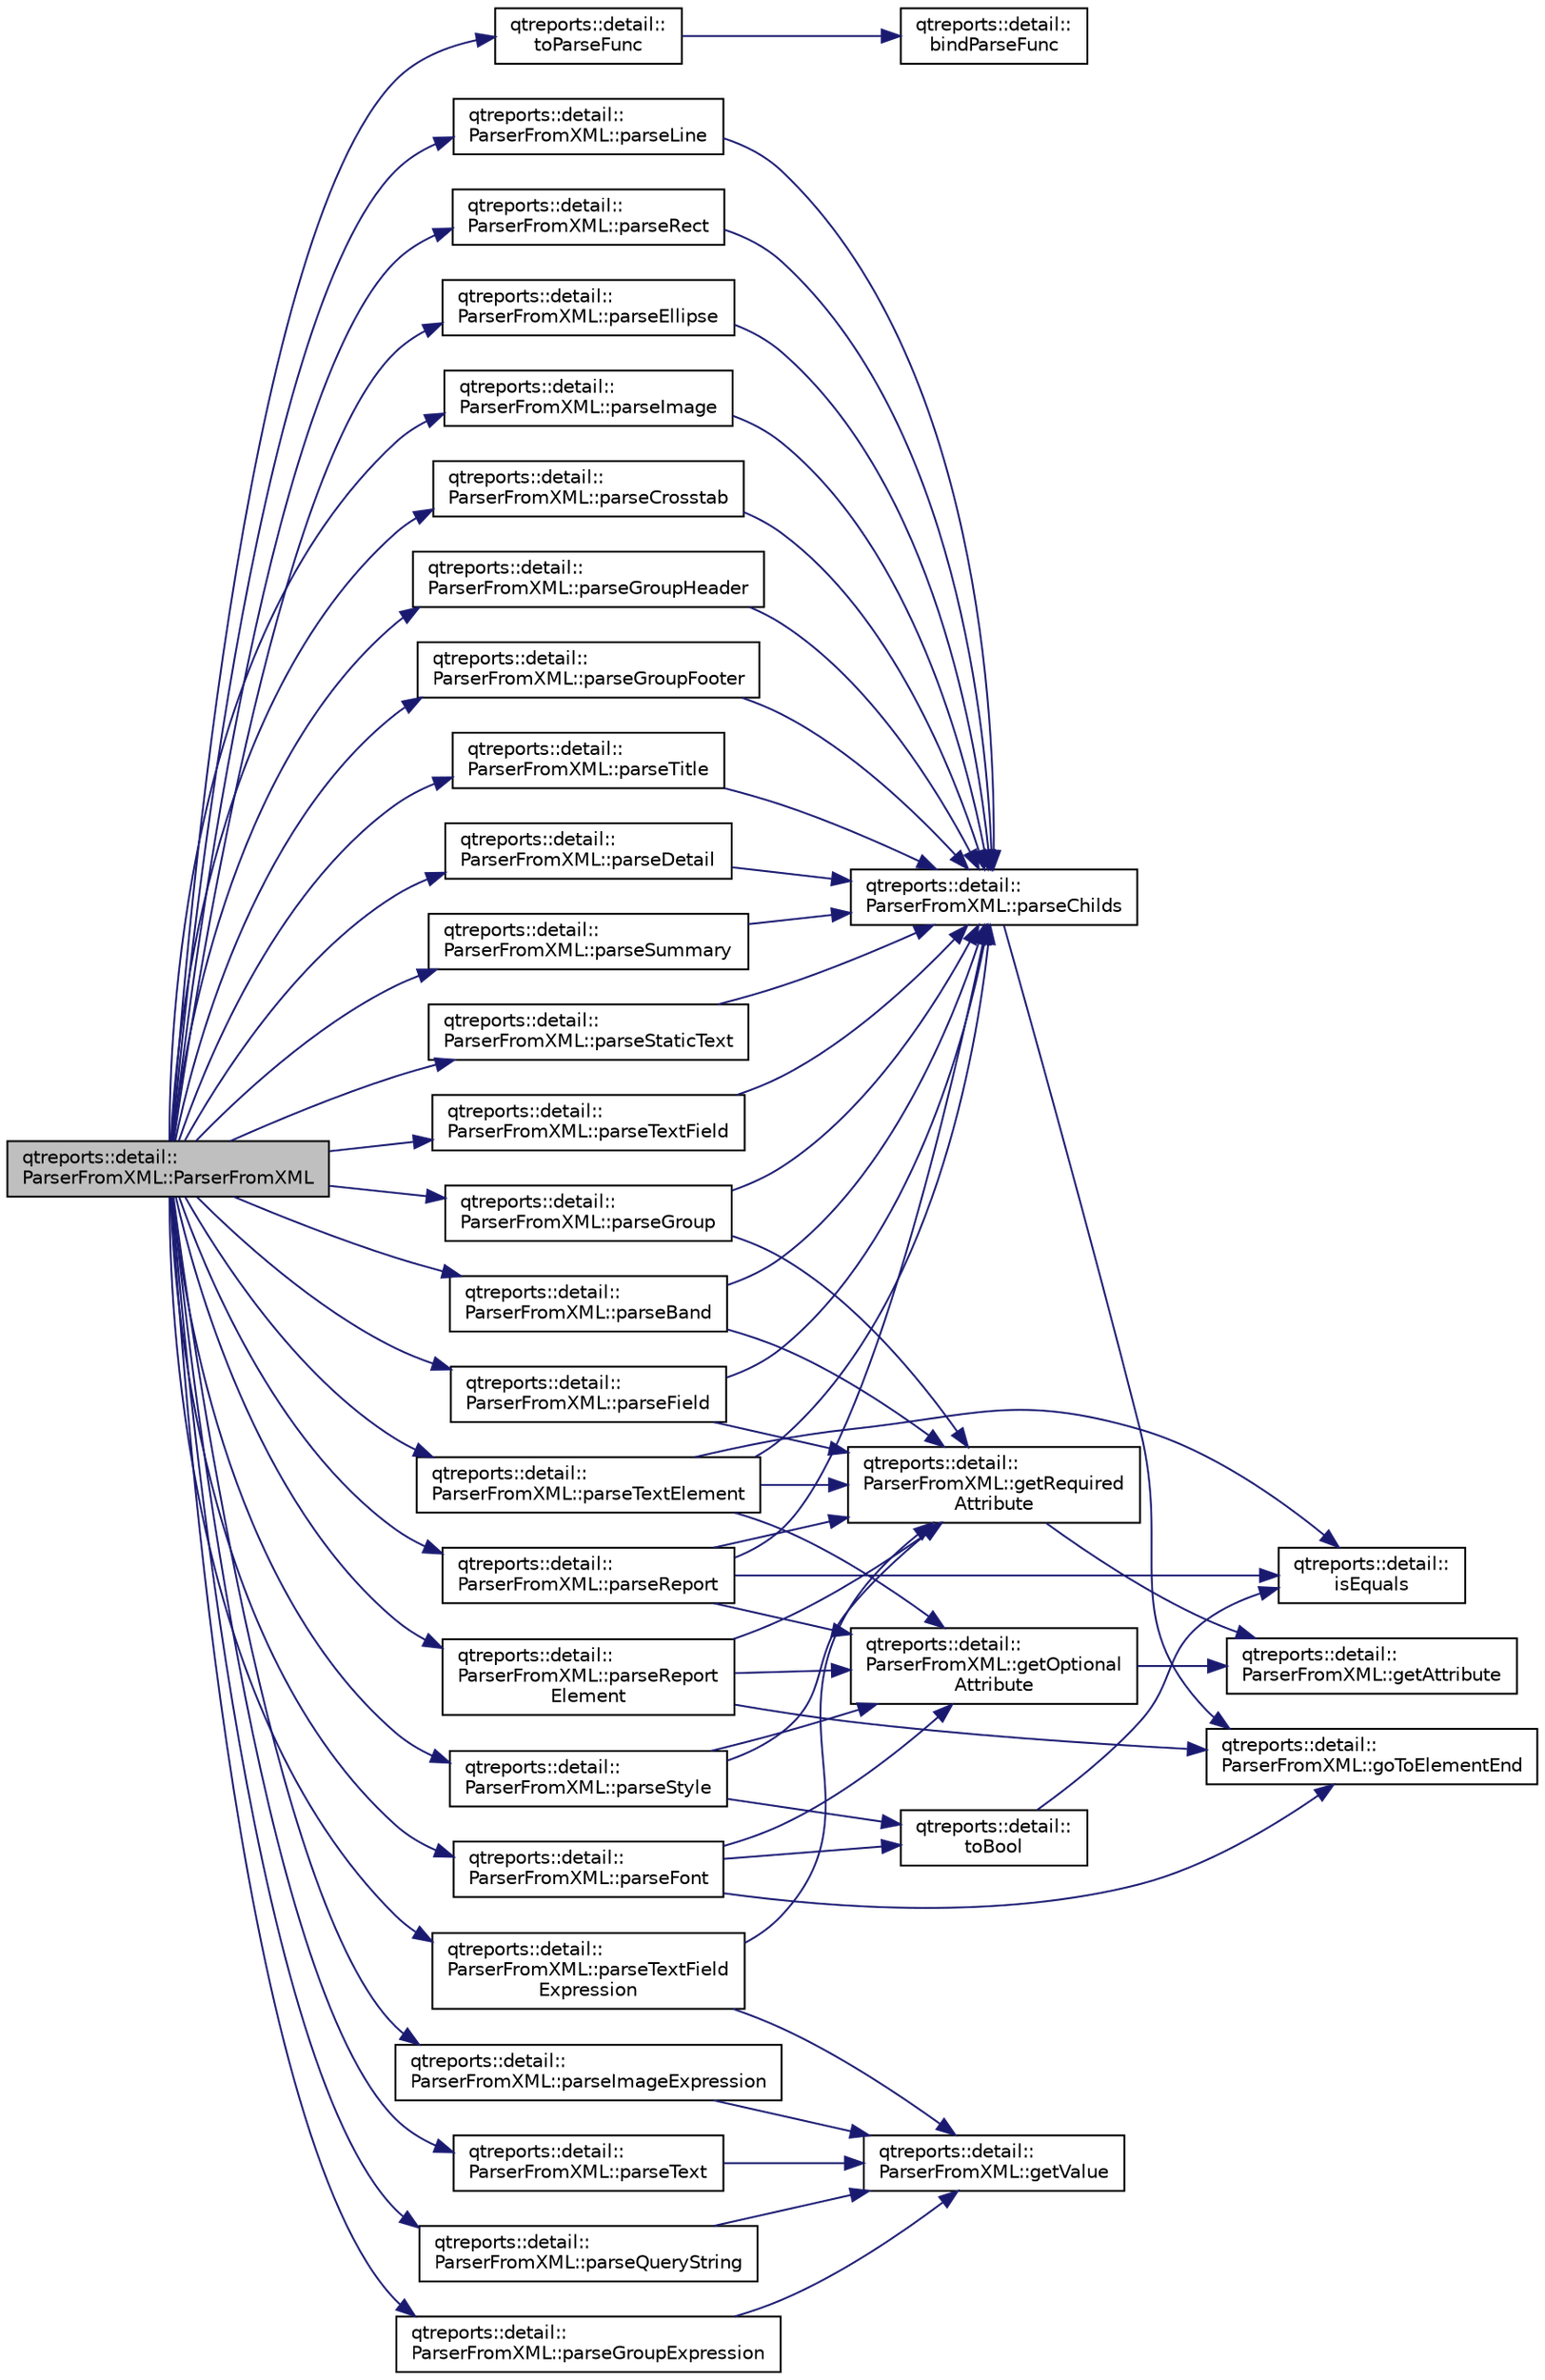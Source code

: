 digraph "qtreports::detail::ParserFromXML::ParserFromXML"
{
 // INTERACTIVE_SVG=YES
  bgcolor="transparent";
  edge [fontname="Helvetica",fontsize="10",labelfontname="Helvetica",labelfontsize="10"];
  node [fontname="Helvetica",fontsize="10",shape=record];
  rankdir="LR";
  Node1 [label="qtreports::detail::\lParserFromXML::ParserFromXML",height=0.2,width=0.4,color="black", fillcolor="grey75", style="filled", fontcolor="black"];
  Node1 -> Node2 [color="midnightblue",fontsize="10",style="solid",fontname="Helvetica"];
  Node2 [label="qtreports::detail::\ltoParseFunc",height=0.2,width=0.4,color="black",URL="$namespaceqtreports_1_1detail.html#a7e95fb3972b92694c2f40f3f9e29a3fc"];
  Node2 -> Node3 [color="midnightblue",fontsize="10",style="solid",fontname="Helvetica"];
  Node3 [label="qtreports::detail::\lbindParseFunc",height=0.2,width=0.4,color="black",URL="$namespaceqtreports_1_1detail.html#af9d1cf052a8d77b7e8147f729d9bd0a6"];
  Node1 -> Node4 [color="midnightblue",fontsize="10",style="solid",fontname="Helvetica"];
  Node4 [label="qtreports::detail::\lParserFromXML::parseReport",height=0.2,width=0.4,color="black",URL="$classqtreports_1_1detail_1_1_parser_from_x_m_l.html#a8247dc85ae5cae03ab3f175982a0857e",tooltip="Парсит тэг report. "];
  Node4 -> Node5 [color="midnightblue",fontsize="10",style="solid",fontname="Helvetica"];
  Node5 [label="qtreports::detail::\lParserFromXML::getRequired\lAttribute",height=0.2,width=0.4,color="black",URL="$classqtreports_1_1detail_1_1_parser_from_x_m_l.html#ab1cbf7385fa2d56c5e8526bf97cda9b1",tooltip="Вызывает функцию getAttribute с переданными параметрами и с параметром option - \"обязательный аттрибу..."];
  Node5 -> Node6 [color="midnightblue",fontsize="10",style="solid",fontname="Helvetica"];
  Node6 [label="qtreports::detail::\lParserFromXML::getAttribute",height=0.2,width=0.4,color="black",URL="$classqtreports_1_1detail_1_1_parser_from_x_m_l.html#ad0cab06b62d590495eaa6a16465ed2b4",tooltip="Записывает в data значение аттрибута с именем name текущего тэга "];
  Node4 -> Node7 [color="midnightblue",fontsize="10",style="solid",fontname="Helvetica"];
  Node7 [label="qtreports::detail::\lParserFromXML::getOptional\lAttribute",height=0.2,width=0.4,color="black",URL="$classqtreports_1_1detail_1_1_parser_from_x_m_l.html#a478329a44761310039078ee6871a355d",tooltip="Вызывает функцию getAttribute с переданными параметрами и с параметром option - \"опциональный аттрибу..."];
  Node7 -> Node6 [color="midnightblue",fontsize="10",style="solid",fontname="Helvetica"];
  Node4 -> Node8 [color="midnightblue",fontsize="10",style="solid",fontname="Helvetica"];
  Node8 [label="qtreports::detail::\lParserFromXML::parseChilds",height=0.2,width=0.4,color="black",URL="$classqtreports_1_1detail_1_1_parser_from_x_m_l.html#a905c36f37ab8c2833ab85e4d8c22716f",tooltip="Парсит дочерние тэги объекта object. "];
  Node8 -> Node9 [color="midnightblue",fontsize="10",style="solid",fontname="Helvetica"];
  Node9 [label="qtreports::detail::\lParserFromXML::goToElementEnd",height=0.2,width=0.4,color="black",URL="$classqtreports_1_1detail_1_1_parser_from_x_m_l.html#ace9dca09d283384d721c2a985991c9bf",tooltip="Устанавлиает курсор reader(а) к к началу следующего тэга или к концу документа "];
  Node4 -> Node10 [color="midnightblue",fontsize="10",style="solid",fontname="Helvetica"];
  Node10 [label="qtreports::detail::\lisEquals",height=0.2,width=0.4,color="black",URL="$namespaceqtreports_1_1detail.html#a3ce46912811f49a63ad2d9b6a5d310d3"];
  Node1 -> Node11 [color="midnightblue",fontsize="10",style="solid",fontname="Helvetica"];
  Node11 [label="qtreports::detail::\lParserFromXML::parseStyle",height=0.2,width=0.4,color="black",URL="$classqtreports_1_1detail_1_1_parser_from_x_m_l.html#a5a366e39f908935a618b137e7e27496c",tooltip="Парсит тэг style. "];
  Node11 -> Node5 [color="midnightblue",fontsize="10",style="solid",fontname="Helvetica"];
  Node11 -> Node7 [color="midnightblue",fontsize="10",style="solid",fontname="Helvetica"];
  Node11 -> Node12 [color="midnightblue",fontsize="10",style="solid",fontname="Helvetica"];
  Node12 [label="qtreports::detail::\ltoBool",height=0.2,width=0.4,color="black",URL="$namespaceqtreports_1_1detail.html#af0dcf7d492b98dd5908ab3b40edeef55"];
  Node12 -> Node10 [color="midnightblue",fontsize="10",style="solid",fontname="Helvetica"];
  Node1 -> Node13 [color="midnightblue",fontsize="10",style="solid",fontname="Helvetica"];
  Node13 [label="qtreports::detail::\lParserFromXML::parseQueryString",height=0.2,width=0.4,color="black",URL="$classqtreports_1_1detail_1_1_parser_from_x_m_l.html#a027c1caea8508dc831486969bc47734c",tooltip="Парсит запросы "];
  Node13 -> Node14 [color="midnightblue",fontsize="10",style="solid",fontname="Helvetica"];
  Node14 [label="qtreports::detail::\lParserFromXML::getValue",height=0.2,width=0.4,color="black",URL="$classqtreports_1_1detail_1_1_parser_from_x_m_l.html#a79b3db940ae07e1f3128371d529ca38b",tooltip="Считывает xml элемент в data. "];
  Node1 -> Node15 [color="midnightblue",fontsize="10",style="solid",fontname="Helvetica"];
  Node15 [label="qtreports::detail::\lParserFromXML::parseField",height=0.2,width=0.4,color="black",URL="$classqtreports_1_1detail_1_1_parser_from_x_m_l.html#a20a5b5081956769e0d219779407ba76c",tooltip="Парсит тэг Field. "];
  Node15 -> Node5 [color="midnightblue",fontsize="10",style="solid",fontname="Helvetica"];
  Node15 -> Node8 [color="midnightblue",fontsize="10",style="solid",fontname="Helvetica"];
  Node1 -> Node16 [color="midnightblue",fontsize="10",style="solid",fontname="Helvetica"];
  Node16 [label="qtreports::detail::\lParserFromXML::parseGroup",height=0.2,width=0.4,color="black",URL="$classqtreports_1_1detail_1_1_parser_from_x_m_l.html#a477a961860b1de77b5a0da28e361987a",tooltip="Парсит тэг group. "];
  Node16 -> Node5 [color="midnightblue",fontsize="10",style="solid",fontname="Helvetica"];
  Node16 -> Node8 [color="midnightblue",fontsize="10",style="solid",fontname="Helvetica"];
  Node1 -> Node17 [color="midnightblue",fontsize="10",style="solid",fontname="Helvetica"];
  Node17 [label="qtreports::detail::\lParserFromXML::parseGroupExpression",height=0.2,width=0.4,color="black",URL="$classqtreports_1_1detail_1_1_parser_from_x_m_l.html#a5227072dac0a691b04214b47f55f96ad",tooltip="Парсит тэг groupExpression. "];
  Node17 -> Node14 [color="midnightblue",fontsize="10",style="solid",fontname="Helvetica"];
  Node1 -> Node18 [color="midnightblue",fontsize="10",style="solid",fontname="Helvetica"];
  Node18 [label="qtreports::detail::\lParserFromXML::parseGroupHeader",height=0.2,width=0.4,color="black",URL="$classqtreports_1_1detail_1_1_parser_from_x_m_l.html#a5a92ffb4f04daa047da0ddfe3d583262",tooltip="Парсит тэг groupHeader. "];
  Node18 -> Node8 [color="midnightblue",fontsize="10",style="solid",fontname="Helvetica"];
  Node1 -> Node19 [color="midnightblue",fontsize="10",style="solid",fontname="Helvetica"];
  Node19 [label="qtreports::detail::\lParserFromXML::parseGroupFooter",height=0.2,width=0.4,color="black",URL="$classqtreports_1_1detail_1_1_parser_from_x_m_l.html#acfd1224b98c50412fd1b1897da5a362a",tooltip="Парсит тэг groupFooter. "];
  Node19 -> Node8 [color="midnightblue",fontsize="10",style="solid",fontname="Helvetica"];
  Node1 -> Node20 [color="midnightblue",fontsize="10",style="solid",fontname="Helvetica"];
  Node20 [label="qtreports::detail::\lParserFromXML::parseTitle",height=0.2,width=0.4,color="black",URL="$classqtreports_1_1detail_1_1_parser_from_x_m_l.html#a88dc32b7c6b8727e6a7fed5e222a7aab",tooltip="Парсит тэг Title. "];
  Node20 -> Node8 [color="midnightblue",fontsize="10",style="solid",fontname="Helvetica"];
  Node1 -> Node21 [color="midnightblue",fontsize="10",style="solid",fontname="Helvetica"];
  Node21 [label="qtreports::detail::\lParserFromXML::parseDetail",height=0.2,width=0.4,color="black",URL="$classqtreports_1_1detail_1_1_parser_from_x_m_l.html#a79d177b44a8d13065f226fd7940bdde0",tooltip="Парсит тэг Detail. "];
  Node21 -> Node8 [color="midnightblue",fontsize="10",style="solid",fontname="Helvetica"];
  Node1 -> Node22 [color="midnightblue",fontsize="10",style="solid",fontname="Helvetica"];
  Node22 [label="qtreports::detail::\lParserFromXML::parseSummary",height=0.2,width=0.4,color="black",URL="$classqtreports_1_1detail_1_1_parser_from_x_m_l.html#a1d2dfaa79bc7e339443ac12d56b3ba11",tooltip="Парсит тэг Summary. "];
  Node22 -> Node8 [color="midnightblue",fontsize="10",style="solid",fontname="Helvetica"];
  Node1 -> Node23 [color="midnightblue",fontsize="10",style="solid",fontname="Helvetica"];
  Node23 [label="qtreports::detail::\lParserFromXML::parseBand",height=0.2,width=0.4,color="black",URL="$classqtreports_1_1detail_1_1_parser_from_x_m_l.html#af04b8018f1bb3d60ecb6525f31d29885",tooltip="Парсит тэг Band. "];
  Node23 -> Node5 [color="midnightblue",fontsize="10",style="solid",fontname="Helvetica"];
  Node23 -> Node8 [color="midnightblue",fontsize="10",style="solid",fontname="Helvetica"];
  Node1 -> Node24 [color="midnightblue",fontsize="10",style="solid",fontname="Helvetica"];
  Node24 [label="qtreports::detail::\lParserFromXML::parseStaticText",height=0.2,width=0.4,color="black",URL="$classqtreports_1_1detail_1_1_parser_from_x_m_l.html#a53c4121976bc3f27125f8f698d4d8304",tooltip="Парсит тэг StaticText. "];
  Node24 -> Node8 [color="midnightblue",fontsize="10",style="solid",fontname="Helvetica"];
  Node1 -> Node25 [color="midnightblue",fontsize="10",style="solid",fontname="Helvetica"];
  Node25 [label="qtreports::detail::\lParserFromXML::parseTextField",height=0.2,width=0.4,color="black",URL="$classqtreports_1_1detail_1_1_parser_from_x_m_l.html#a6249b073f54ee7fbb194e467349b9f4f",tooltip="Парсит тэг TextField. "];
  Node25 -> Node8 [color="midnightblue",fontsize="10",style="solid",fontname="Helvetica"];
  Node1 -> Node26 [color="midnightblue",fontsize="10",style="solid",fontname="Helvetica"];
  Node26 [label="qtreports::detail::\lParserFromXML::parseLine",height=0.2,width=0.4,color="black",URL="$classqtreports_1_1detail_1_1_parser_from_x_m_l.html#a14d5b8d1921d17d067c10554864120a2",tooltip="Парсит тэг Line. "];
  Node26 -> Node8 [color="midnightblue",fontsize="10",style="solid",fontname="Helvetica"];
  Node1 -> Node27 [color="midnightblue",fontsize="10",style="solid",fontname="Helvetica"];
  Node27 [label="qtreports::detail::\lParserFromXML::parseRect",height=0.2,width=0.4,color="black",URL="$classqtreports_1_1detail_1_1_parser_from_x_m_l.html#a8b364c4886eb32dc960079052e5158ec",tooltip="Парсит тэг Rect. "];
  Node27 -> Node8 [color="midnightblue",fontsize="10",style="solid",fontname="Helvetica"];
  Node1 -> Node28 [color="midnightblue",fontsize="10",style="solid",fontname="Helvetica"];
  Node28 [label="qtreports::detail::\lParserFromXML::parseEllipse",height=0.2,width=0.4,color="black",URL="$classqtreports_1_1detail_1_1_parser_from_x_m_l.html#a7dc4d03466c276ea931ad46b295d5ee7",tooltip="Парсит тэг Ellipse. "];
  Node28 -> Node8 [color="midnightblue",fontsize="10",style="solid",fontname="Helvetica"];
  Node1 -> Node29 [color="midnightblue",fontsize="10",style="solid",fontname="Helvetica"];
  Node29 [label="qtreports::detail::\lParserFromXML::parseImage",height=0.2,width=0.4,color="black",URL="$classqtreports_1_1detail_1_1_parser_from_x_m_l.html#a877a6f05ca0b9dda625083f9860202cc",tooltip="Парсит тэг Image. "];
  Node29 -> Node8 [color="midnightblue",fontsize="10",style="solid",fontname="Helvetica"];
  Node1 -> Node30 [color="midnightblue",fontsize="10",style="solid",fontname="Helvetica"];
  Node30 [label="qtreports::detail::\lParserFromXML::parseImageExpression",height=0.2,width=0.4,color="black",URL="$classqtreports_1_1detail_1_1_parser_from_x_m_l.html#a5bb40e2d4ed991c7d61f2c16d8aeaf26",tooltip="Парсит текст (imageExpression) для image. "];
  Node30 -> Node14 [color="midnightblue",fontsize="10",style="solid",fontname="Helvetica"];
  Node1 -> Node31 [color="midnightblue",fontsize="10",style="solid",fontname="Helvetica"];
  Node31 [label="qtreports::detail::\lParserFromXML::parseReport\lElement",height=0.2,width=0.4,color="black",URL="$classqtreports_1_1detail_1_1_parser_from_x_m_l.html#aee6cb5359125988f68abfcd2f6fe4514",tooltip="Парсит тэг ReportElement - общие данные о элементе отчета (положение, размеры и пр.) "];
  Node31 -> Node5 [color="midnightblue",fontsize="10",style="solid",fontname="Helvetica"];
  Node31 -> Node7 [color="midnightblue",fontsize="10",style="solid",fontname="Helvetica"];
  Node31 -> Node9 [color="midnightblue",fontsize="10",style="solid",fontname="Helvetica"];
  Node1 -> Node32 [color="midnightblue",fontsize="10",style="solid",fontname="Helvetica"];
  Node32 [label="qtreports::detail::\lParserFromXML::parseTextElement",height=0.2,width=0.4,color="black",URL="$classqtreports_1_1detail_1_1_parser_from_x_m_l.html#a3693d70428f413c6adb999bf0ad69abe",tooltip="Парсит тэг TextElement - общие данные о текстовом элементе (выравнивание текста и пр..."];
  Node32 -> Node5 [color="midnightblue",fontsize="10",style="solid",fontname="Helvetica"];
  Node32 -> Node7 [color="midnightblue",fontsize="10",style="solid",fontname="Helvetica"];
  Node32 -> Node8 [color="midnightblue",fontsize="10",style="solid",fontname="Helvetica"];
  Node32 -> Node10 [color="midnightblue",fontsize="10",style="solid",fontname="Helvetica"];
  Node1 -> Node33 [color="midnightblue",fontsize="10",style="solid",fontname="Helvetica"];
  Node33 [label="qtreports::detail::\lParserFromXML::parseFont",height=0.2,width=0.4,color="black",URL="$classqtreports_1_1detail_1_1_parser_from_x_m_l.html#a4f7803080037058f482a499ebc1a51ee",tooltip="Парсит font - данные о шрифте текста "];
  Node33 -> Node7 [color="midnightblue",fontsize="10",style="solid",fontname="Helvetica"];
  Node33 -> Node9 [color="midnightblue",fontsize="10",style="solid",fontname="Helvetica"];
  Node33 -> Node12 [color="midnightblue",fontsize="10",style="solid",fontname="Helvetica"];
  Node1 -> Node34 [color="midnightblue",fontsize="10",style="solid",fontname="Helvetica"];
  Node34 [label="qtreports::detail::\lParserFromXML::parseText",height=0.2,width=0.4,color="black",URL="$classqtreports_1_1detail_1_1_parser_from_x_m_l.html#ae037521ded63aa8447653b9079b4de08",tooltip="Парсит текст для staticText. "];
  Node34 -> Node14 [color="midnightblue",fontsize="10",style="solid",fontname="Helvetica"];
  Node1 -> Node35 [color="midnightblue",fontsize="10",style="solid",fontname="Helvetica"];
  Node35 [label="qtreports::detail::\lParserFromXML::parseTextField\lExpression",height=0.2,width=0.4,color="black",URL="$classqtreports_1_1detail_1_1_parser_from_x_m_l.html#a459f21efce7b714320d84d304d304d60",tooltip="Парсит текст для textField. "];
  Node35 -> Node5 [color="midnightblue",fontsize="10",style="solid",fontname="Helvetica"];
  Node35 -> Node14 [color="midnightblue",fontsize="10",style="solid",fontname="Helvetica"];
  Node1 -> Node36 [color="midnightblue",fontsize="10",style="solid",fontname="Helvetica"];
  Node36 [label="qtreports::detail::\lParserFromXML::parseCrosstab",height=0.2,width=0.4,color="black",URL="$classqtreports_1_1detail_1_1_parser_from_x_m_l.html#a55d48b0d7875a6a4366c0e30f6cf5624",tooltip="Парсит Crosstab элемент "];
  Node36 -> Node8 [color="midnightblue",fontsize="10",style="solid",fontname="Helvetica"];
}
